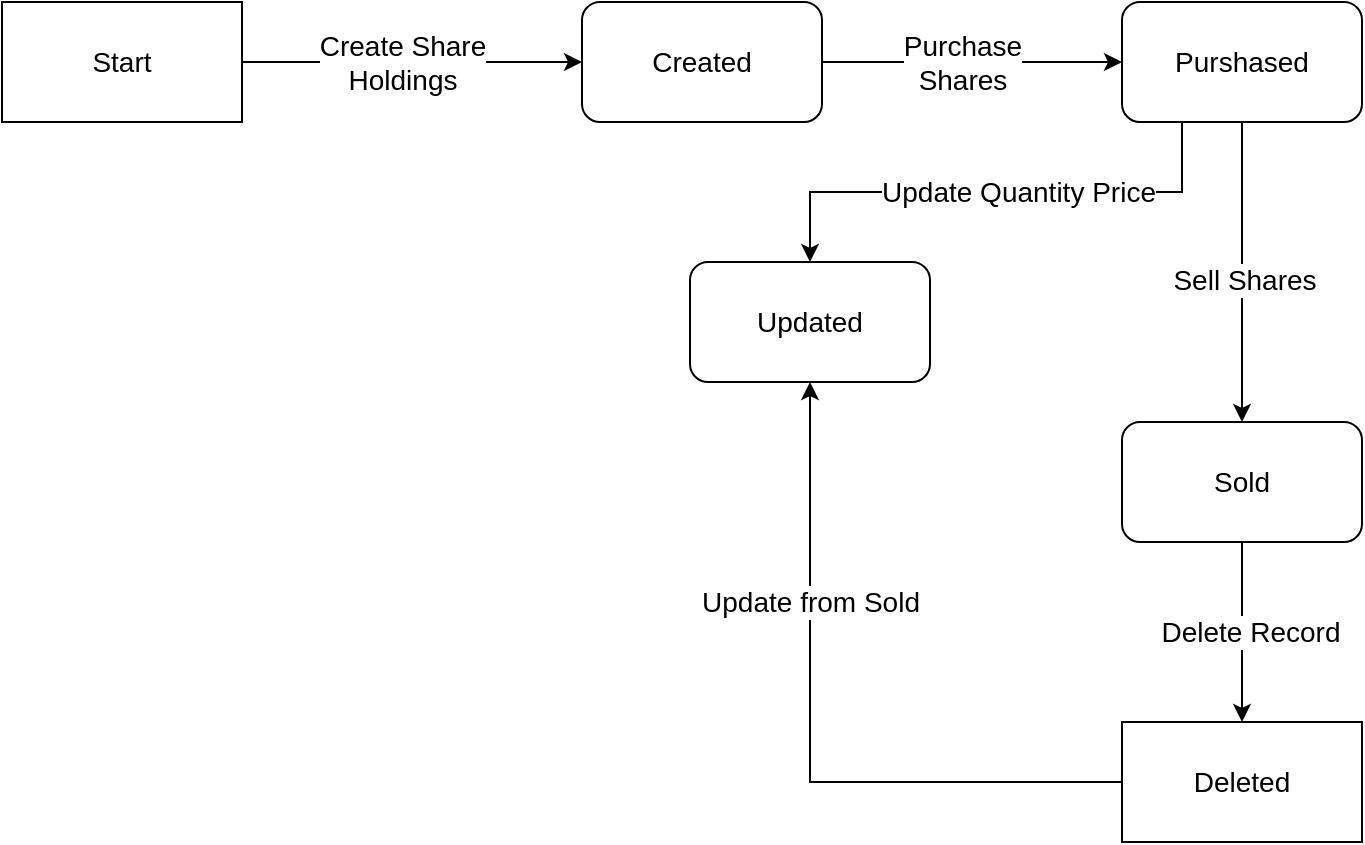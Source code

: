 <mxfile version="27.0.5">
  <diagram id="C5RBs43oDa-KdzZeNtuy" name="Page-1">
    <mxGraphModel dx="727" dy="441" grid="1" gridSize="10" guides="1" tooltips="1" connect="1" arrows="1" fold="1" page="1" pageScale="1" pageWidth="827" pageHeight="1169" math="0" shadow="0">
      <root>
        <mxCell id="WIyWlLk6GJQsqaUBKTNV-0" />
        <mxCell id="WIyWlLk6GJQsqaUBKTNV-1" parent="WIyWlLk6GJQsqaUBKTNV-0" />
        <mxCell id="xsBwB2KHSRUCzBZ_RdTx-2" style="edgeStyle=orthogonalEdgeStyle;rounded=0;orthogonalLoop=1;jettySize=auto;html=1;exitX=1;exitY=0.5;exitDx=0;exitDy=0;entryX=0;entryY=0.5;entryDx=0;entryDy=0;" parent="WIyWlLk6GJQsqaUBKTNV-1" source="xsBwB2KHSRUCzBZ_RdTx-0" target="xsBwB2KHSRUCzBZ_RdTx-1" edge="1">
          <mxGeometry relative="1" as="geometry" />
        </mxCell>
        <mxCell id="xsBwB2KHSRUCzBZ_RdTx-3" value="&lt;font style=&quot;font-size: 14px;&quot;&gt;Create Share&lt;/font&gt;&lt;div&gt;&lt;font style=&quot;font-size: 14px;&quot;&gt;Holdings&lt;/font&gt;&lt;/div&gt;" style="edgeLabel;html=1;align=center;verticalAlign=middle;resizable=0;points=[];" parent="xsBwB2KHSRUCzBZ_RdTx-2" vertex="1" connectable="0">
          <mxGeometry x="-0.093" y="1" relative="1" as="geometry">
            <mxPoint x="3" y="1" as="offset" />
          </mxGeometry>
        </mxCell>
        <mxCell id="xsBwB2KHSRUCzBZ_RdTx-0" value="&lt;font style=&quot;font-size: 14px;&quot;&gt;Start&lt;/font&gt;" style="rounded=0;whiteSpace=wrap;html=1;" parent="WIyWlLk6GJQsqaUBKTNV-1" vertex="1">
          <mxGeometry x="10" y="110" width="120" height="60" as="geometry" />
        </mxCell>
        <mxCell id="xsBwB2KHSRUCzBZ_RdTx-7" style="edgeStyle=orthogonalEdgeStyle;rounded=0;orthogonalLoop=1;jettySize=auto;html=1;exitX=1;exitY=0.5;exitDx=0;exitDy=0;entryX=0;entryY=0.5;entryDx=0;entryDy=0;" parent="WIyWlLk6GJQsqaUBKTNV-1" source="xsBwB2KHSRUCzBZ_RdTx-1" target="xsBwB2KHSRUCzBZ_RdTx-4" edge="1">
          <mxGeometry relative="1" as="geometry" />
        </mxCell>
        <mxCell id="xsBwB2KHSRUCzBZ_RdTx-8" value="&lt;font style=&quot;font-size: 14px;&quot;&gt;Purchase&lt;/font&gt;&lt;div&gt;&lt;font style=&quot;font-size: 14px;&quot;&gt;Shares&lt;/font&gt;&lt;/div&gt;" style="edgeLabel;html=1;align=center;verticalAlign=middle;resizable=0;points=[];" parent="xsBwB2KHSRUCzBZ_RdTx-7" vertex="1" connectable="0">
          <mxGeometry x="-0.131" y="-1" relative="1" as="geometry">
            <mxPoint x="5" y="-1" as="offset" />
          </mxGeometry>
        </mxCell>
        <mxCell id="xsBwB2KHSRUCzBZ_RdTx-1" value="&lt;font style=&quot;font-size: 14px;&quot;&gt;Created&lt;/font&gt;" style="rounded=1;whiteSpace=wrap;html=1;" parent="WIyWlLk6GJQsqaUBKTNV-1" vertex="1">
          <mxGeometry x="300" y="110" width="120" height="60" as="geometry" />
        </mxCell>
        <mxCell id="xsBwB2KHSRUCzBZ_RdTx-10" style="edgeStyle=orthogonalEdgeStyle;rounded=0;orthogonalLoop=1;jettySize=auto;html=1;exitX=0.5;exitY=1;exitDx=0;exitDy=0;entryX=0.5;entryY=0;entryDx=0;entryDy=0;" parent="WIyWlLk6GJQsqaUBKTNV-1" source="xsBwB2KHSRUCzBZ_RdTx-4" target="xsBwB2KHSRUCzBZ_RdTx-9" edge="1">
          <mxGeometry relative="1" as="geometry" />
        </mxCell>
        <mxCell id="xsBwB2KHSRUCzBZ_RdTx-11" value="&lt;font style=&quot;font-size: 14px;&quot;&gt;Sell Shares&lt;/font&gt;" style="edgeLabel;html=1;align=center;verticalAlign=middle;resizable=0;points=[];" parent="xsBwB2KHSRUCzBZ_RdTx-10" vertex="1" connectable="0">
          <mxGeometry x="0.056" y="1" relative="1" as="geometry">
            <mxPoint as="offset" />
          </mxGeometry>
        </mxCell>
        <mxCell id="xsBwB2KHSRUCzBZ_RdTx-16" style="edgeStyle=orthogonalEdgeStyle;rounded=0;orthogonalLoop=1;jettySize=auto;html=1;exitX=0.25;exitY=1;exitDx=0;exitDy=0;entryX=0.5;entryY=0;entryDx=0;entryDy=0;" parent="WIyWlLk6GJQsqaUBKTNV-1" source="xsBwB2KHSRUCzBZ_RdTx-4" target="xsBwB2KHSRUCzBZ_RdTx-15" edge="1">
          <mxGeometry relative="1" as="geometry" />
        </mxCell>
        <mxCell id="xsBwB2KHSRUCzBZ_RdTx-17" value="&lt;font style=&quot;font-size: 14px;&quot;&gt;Update Quantity Price&lt;/font&gt;" style="edgeLabel;html=1;align=center;verticalAlign=middle;resizable=0;points=[];" parent="xsBwB2KHSRUCzBZ_RdTx-16" vertex="1" connectable="0">
          <mxGeometry x="-0.177" relative="1" as="geometry">
            <mxPoint x="-12" as="offset" />
          </mxGeometry>
        </mxCell>
        <mxCell id="xsBwB2KHSRUCzBZ_RdTx-4" value="&lt;font style=&quot;font-size: 14px;&quot;&gt;Purshased&lt;/font&gt;" style="rounded=1;whiteSpace=wrap;html=1;" parent="WIyWlLk6GJQsqaUBKTNV-1" vertex="1">
          <mxGeometry x="570" y="110" width="120" height="60" as="geometry" />
        </mxCell>
        <mxCell id="xsBwB2KHSRUCzBZ_RdTx-13" style="edgeStyle=orthogonalEdgeStyle;rounded=0;orthogonalLoop=1;jettySize=auto;html=1;exitX=0.5;exitY=1;exitDx=0;exitDy=0;entryX=0.5;entryY=0;entryDx=0;entryDy=0;" parent="WIyWlLk6GJQsqaUBKTNV-1" source="xsBwB2KHSRUCzBZ_RdTx-9" target="xsBwB2KHSRUCzBZ_RdTx-12" edge="1">
          <mxGeometry relative="1" as="geometry" />
        </mxCell>
        <mxCell id="xsBwB2KHSRUCzBZ_RdTx-14" value="&lt;font style=&quot;font-size: 14px;&quot;&gt;Delete Record&lt;/font&gt;" style="edgeLabel;html=1;align=center;verticalAlign=middle;resizable=0;points=[];" parent="xsBwB2KHSRUCzBZ_RdTx-13" vertex="1" connectable="0">
          <mxGeometry x="-0.012" y="4" relative="1" as="geometry">
            <mxPoint as="offset" />
          </mxGeometry>
        </mxCell>
        <mxCell id="xsBwB2KHSRUCzBZ_RdTx-9" value="&lt;font style=&quot;font-size: 14px;&quot;&gt;Sold&lt;/font&gt;" style="rounded=1;whiteSpace=wrap;html=1;" parent="WIyWlLk6GJQsqaUBKTNV-1" vertex="1">
          <mxGeometry x="570" y="320" width="120" height="60" as="geometry" />
        </mxCell>
        <mxCell id="xsBwB2KHSRUCzBZ_RdTx-18" style="edgeStyle=orthogonalEdgeStyle;rounded=0;orthogonalLoop=1;jettySize=auto;html=1;exitX=0;exitY=0.5;exitDx=0;exitDy=0;entryX=0.5;entryY=1;entryDx=0;entryDy=0;" parent="WIyWlLk6GJQsqaUBKTNV-1" source="xsBwB2KHSRUCzBZ_RdTx-12" target="xsBwB2KHSRUCzBZ_RdTx-15" edge="1">
          <mxGeometry relative="1" as="geometry" />
        </mxCell>
        <mxCell id="xsBwB2KHSRUCzBZ_RdTx-19" value="&lt;font style=&quot;font-size: 14px;&quot;&gt;Update from Sold&lt;/font&gt;" style="edgeLabel;html=1;align=center;verticalAlign=middle;resizable=0;points=[];" parent="xsBwB2KHSRUCzBZ_RdTx-18" vertex="1" connectable="0">
          <mxGeometry x="0.241" relative="1" as="geometry">
            <mxPoint y="-25" as="offset" />
          </mxGeometry>
        </mxCell>
        <mxCell id="xsBwB2KHSRUCzBZ_RdTx-12" value="&lt;font style=&quot;font-size: 14px;&quot;&gt;Deleted&lt;/font&gt;" style="rounded=0;whiteSpace=wrap;html=1;" parent="WIyWlLk6GJQsqaUBKTNV-1" vertex="1">
          <mxGeometry x="570" y="470" width="120" height="60" as="geometry" />
        </mxCell>
        <mxCell id="xsBwB2KHSRUCzBZ_RdTx-15" value="&lt;font style=&quot;font-size: 14px;&quot;&gt;Updated&lt;/font&gt;" style="rounded=1;whiteSpace=wrap;html=1;" parent="WIyWlLk6GJQsqaUBKTNV-1" vertex="1">
          <mxGeometry x="354" y="240" width="120" height="60" as="geometry" />
        </mxCell>
      </root>
    </mxGraphModel>
  </diagram>
</mxfile>

